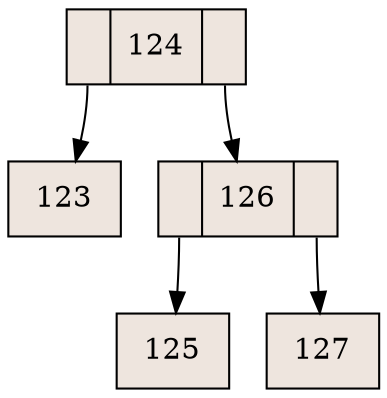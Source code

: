 digraph grafica{
rankdir=TB;
node [shape = record, style=filled, fillcolor=seashell2];
nodo124 [ label ="<C0>|124|<C1>"];
nodo123 [ label ="123"];
nodo124:C0->nodo123
nodo126 [ label ="<C0>|126|<C1>"];
nodo125 [ label ="125"];
nodo126:C0->nodo125
nodo127 [ label ="127"];
nodo126:C1->nodo127
nodo124:C1->nodo126
}
